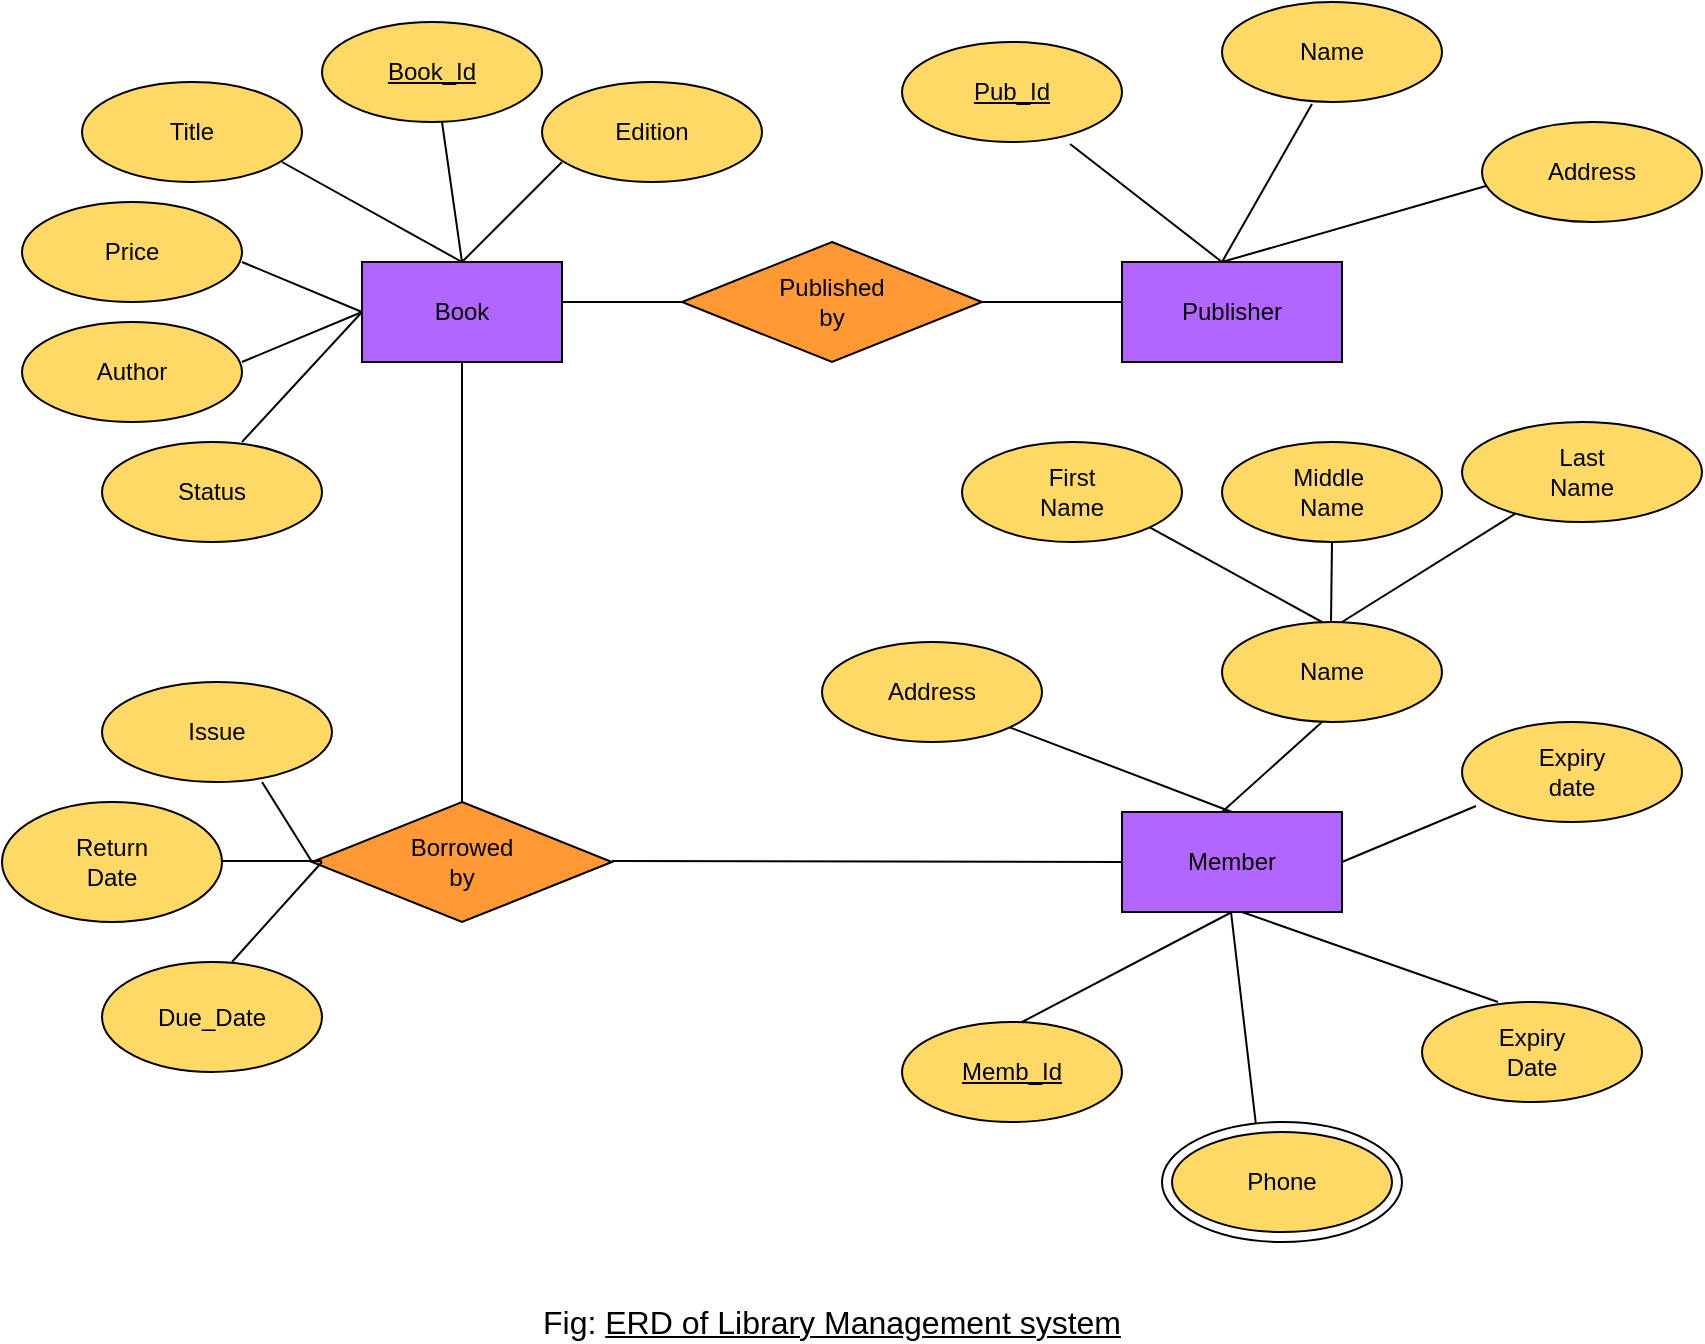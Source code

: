 <mxfile version="15.0.3" type="device"><diagram id="tyQzQTs05ujw5V6lQJfZ" name="Page-1"><mxGraphModel dx="1186" dy="645" grid="1" gridSize="10" guides="1" tooltips="1" connect="1" arrows="1" fold="1" page="1" pageScale="1" pageWidth="850" pageHeight="1100" math="0" shadow="0"><root><mxCell id="0"/><mxCell id="1" parent="0"/><mxCell id="Uk1V59qQ7F-VYd2d5Njh-1" value="Title" style="ellipse;whiteSpace=wrap;html=1;fillColor=#FFD966;" parent="1" vertex="1"><mxGeometry x="40" y="50" width="110" height="50" as="geometry"/></mxCell><mxCell id="Uk1V59qQ7F-VYd2d5Njh-2" value="Book" style="rounded=0;whiteSpace=wrap;html=1;fillColor=#B266FF;" parent="1" vertex="1"><mxGeometry x="180" y="140" width="100" height="50" as="geometry"/></mxCell><mxCell id="Uk1V59qQ7F-VYd2d5Njh-3" value="&lt;u&gt;Book_Id&lt;/u&gt;" style="ellipse;whiteSpace=wrap;html=1;fillColor=#FFD966;" parent="1" vertex="1"><mxGeometry x="160" y="20" width="110" height="50" as="geometry"/></mxCell><mxCell id="Uk1V59qQ7F-VYd2d5Njh-4" value="Edition" style="ellipse;whiteSpace=wrap;html=1;fillColor=#FFD966;" parent="1" vertex="1"><mxGeometry x="270" y="50" width="110" height="50" as="geometry"/></mxCell><mxCell id="Uk1V59qQ7F-VYd2d5Njh-5" value="Price" style="ellipse;whiteSpace=wrap;html=1;fillColor=#FFD966;" parent="1" vertex="1"><mxGeometry x="10" y="110" width="110" height="50" as="geometry"/></mxCell><mxCell id="Uk1V59qQ7F-VYd2d5Njh-6" value="Author" style="ellipse;whiteSpace=wrap;html=1;fillColor=#FFD966;" parent="1" vertex="1"><mxGeometry x="10" y="170" width="110" height="50" as="geometry"/></mxCell><mxCell id="Uk1V59qQ7F-VYd2d5Njh-7" value="Status" style="ellipse;whiteSpace=wrap;html=1;fillColor=#FFD966;" parent="1" vertex="1"><mxGeometry x="50" y="230" width="110" height="50" as="geometry"/></mxCell><mxCell id="Uk1V59qQ7F-VYd2d5Njh-9" value="Publisher" style="rounded=0;whiteSpace=wrap;html=1;fillColor=#B266FF;" parent="1" vertex="1"><mxGeometry x="560" y="140" width="110" height="50" as="geometry"/></mxCell><mxCell id="Uk1V59qQ7F-VYd2d5Njh-10" value="&lt;u&gt;Pub_Id&lt;/u&gt;" style="ellipse;whiteSpace=wrap;html=1;fillColor=#FFD966;" parent="1" vertex="1"><mxGeometry x="450" y="30" width="110" height="50" as="geometry"/></mxCell><mxCell id="Uk1V59qQ7F-VYd2d5Njh-11" value="Name" style="ellipse;whiteSpace=wrap;html=1;fillColor=#FFD966;" parent="1" vertex="1"><mxGeometry x="610" y="10" width="110" height="50" as="geometry"/></mxCell><mxCell id="Uk1V59qQ7F-VYd2d5Njh-12" value="Address" style="ellipse;whiteSpace=wrap;html=1;fillColor=#FFD966;" parent="1" vertex="1"><mxGeometry x="740" y="70" width="110" height="50" as="geometry"/></mxCell><mxCell id="Uk1V59qQ7F-VYd2d5Njh-13" value="" style="endArrow=none;html=1;entryX=0.5;entryY=1;entryDx=0;entryDy=0;" parent="1" target="Uk1V59qQ7F-VYd2d5Njh-2" edge="1"><mxGeometry width="50" height="50" relative="1" as="geometry"><mxPoint x="230" y="410" as="sourcePoint"/><mxPoint x="229.5" y="200" as="targetPoint"/></mxGeometry></mxCell><mxCell id="Uk1V59qQ7F-VYd2d5Njh-14" value="Borrowed&lt;br&gt;by" style="rhombus;whiteSpace=wrap;html=1;fillColor=#FF9933;" parent="1" vertex="1"><mxGeometry x="155" y="410" width="150" height="60" as="geometry"/></mxCell><mxCell id="Uk1V59qQ7F-VYd2d5Njh-15" value="Published&lt;br&gt;by" style="rhombus;whiteSpace=wrap;html=1;fillColor=#FF9933;" parent="1" vertex="1"><mxGeometry x="340" y="130" width="150" height="60" as="geometry"/></mxCell><mxCell id="Uk1V59qQ7F-VYd2d5Njh-16" value="" style="endArrow=none;html=1;" parent="1" edge="1"><mxGeometry width="50" height="50" relative="1" as="geometry"><mxPoint x="305" y="439.5" as="sourcePoint"/><mxPoint x="560" y="440" as="targetPoint"/></mxGeometry></mxCell><mxCell id="Uk1V59qQ7F-VYd2d5Njh-17" value="Member" style="rounded=0;whiteSpace=wrap;html=1;fillColor=#B266FF;" parent="1" vertex="1"><mxGeometry x="560" y="415" width="110" height="50" as="geometry"/></mxCell><mxCell id="Uk1V59qQ7F-VYd2d5Njh-18" value="Address" style="ellipse;whiteSpace=wrap;html=1;fillColor=#FFD966;" parent="1" vertex="1"><mxGeometry x="410" y="330" width="110" height="50" as="geometry"/></mxCell><mxCell id="Uk1V59qQ7F-VYd2d5Njh-19" value="First&lt;br&gt;Name" style="ellipse;whiteSpace=wrap;html=1;fillColor=#FFD966;" parent="1" vertex="1"><mxGeometry x="480" y="230" width="110" height="50" as="geometry"/></mxCell><mxCell id="Uk1V59qQ7F-VYd2d5Njh-20" value="Name" style="ellipse;whiteSpace=wrap;html=1;fillColor=#FFD966;" parent="1" vertex="1"><mxGeometry x="610" y="320" width="110" height="50" as="geometry"/></mxCell><mxCell id="Uk1V59qQ7F-VYd2d5Njh-21" value="Middle&amp;nbsp;&lt;br&gt;Name" style="ellipse;whiteSpace=wrap;html=1;fillColor=#FFD966;" parent="1" vertex="1"><mxGeometry x="610" y="230" width="110" height="50" as="geometry"/></mxCell><mxCell id="Uk1V59qQ7F-VYd2d5Njh-23" value="Last&lt;br&gt;Name" style="ellipse;whiteSpace=wrap;html=1;fillColor=#FFD966;" parent="1" vertex="1"><mxGeometry x="730" y="220" width="120" height="50" as="geometry"/></mxCell><mxCell id="Uk1V59qQ7F-VYd2d5Njh-24" value="Expiry&lt;br&gt;date" style="ellipse;whiteSpace=wrap;html=1;fillColor=#FFD966;" parent="1" vertex="1"><mxGeometry x="730" y="370" width="110" height="50" as="geometry"/></mxCell><mxCell id="Uk1V59qQ7F-VYd2d5Njh-25" value="&lt;u&gt;Memb_Id&lt;/u&gt;" style="ellipse;whiteSpace=wrap;html=1;fillColor=#FFD966;" parent="1" vertex="1"><mxGeometry x="450" y="520" width="110" height="50" as="geometry"/></mxCell><mxCell id="Uk1V59qQ7F-VYd2d5Njh-26" value="Expiry&lt;br&gt;Date" style="ellipse;whiteSpace=wrap;html=1;fillColor=#FFD966;" parent="1" vertex="1"><mxGeometry x="710" y="510" width="110" height="50" as="geometry"/></mxCell><mxCell id="Uk1V59qQ7F-VYd2d5Njh-30" value="" style="endArrow=none;html=1;" parent="1" edge="1"><mxGeometry width="50" height="50" relative="1" as="geometry"><mxPoint x="280" y="160" as="sourcePoint"/><mxPoint x="340" y="160" as="targetPoint"/></mxGeometry></mxCell><mxCell id="Uk1V59qQ7F-VYd2d5Njh-31" value="" style="endArrow=none;html=1;entryX=0;entryY=0.4;entryDx=0;entryDy=0;entryPerimeter=0;" parent="1" target="Uk1V59qQ7F-VYd2d5Njh-9" edge="1"><mxGeometry width="50" height="50" relative="1" as="geometry"><mxPoint x="490" y="160" as="sourcePoint"/><mxPoint x="550" y="160" as="targetPoint"/><Array as="points"/></mxGeometry></mxCell><mxCell id="Uk1V59qQ7F-VYd2d5Njh-32" value="Issue" style="ellipse;whiteSpace=wrap;html=1;fillColor=#FFD966;" parent="1" vertex="1"><mxGeometry x="50" y="350" width="115" height="50" as="geometry"/></mxCell><mxCell id="Uk1V59qQ7F-VYd2d5Njh-33" value="Return&lt;br&gt;Date" style="ellipse;whiteSpace=wrap;html=1;fillColor=#FFD966;" parent="1" vertex="1"><mxGeometry y="410" width="110" height="60" as="geometry"/></mxCell><mxCell id="Uk1V59qQ7F-VYd2d5Njh-34" value="Due_Date" style="ellipse;whiteSpace=wrap;html=1;fillColor=#FFD966;" parent="1" vertex="1"><mxGeometry x="50" y="490" width="110" height="55" as="geometry"/></mxCell><mxCell id="Uk1V59qQ7F-VYd2d5Njh-35" value="" style="endArrow=none;html=1;entryX=0;entryY=0.5;entryDx=0;entryDy=0;" parent="1" target="Uk1V59qQ7F-VYd2d5Njh-2" edge="1"><mxGeometry width="50" height="50" relative="1" as="geometry"><mxPoint x="120" y="230" as="sourcePoint"/><mxPoint x="170" y="180" as="targetPoint"/></mxGeometry></mxCell><mxCell id="Uk1V59qQ7F-VYd2d5Njh-36" value="" style="endArrow=none;html=1;entryX=0;entryY=0.5;entryDx=0;entryDy=0;" parent="1" target="Uk1V59qQ7F-VYd2d5Njh-2" edge="1"><mxGeometry width="50" height="50" relative="1" as="geometry"><mxPoint x="120" y="190" as="sourcePoint"/><mxPoint x="180" y="150" as="targetPoint"/></mxGeometry></mxCell><mxCell id="Uk1V59qQ7F-VYd2d5Njh-37" value="" style="endArrow=none;html=1;entryX=0;entryY=0.5;entryDx=0;entryDy=0;" parent="1" target="Uk1V59qQ7F-VYd2d5Njh-2" edge="1"><mxGeometry width="50" height="50" relative="1" as="geometry"><mxPoint x="120" y="140" as="sourcePoint"/><mxPoint x="175" y="160" as="targetPoint"/></mxGeometry></mxCell><mxCell id="Uk1V59qQ7F-VYd2d5Njh-38" value="" style="endArrow=none;html=1;entryX=0.5;entryY=0;entryDx=0;entryDy=0;" parent="1" target="Uk1V59qQ7F-VYd2d5Njh-2" edge="1"><mxGeometry width="50" height="50" relative="1" as="geometry"><mxPoint x="140" y="90" as="sourcePoint"/><mxPoint x="200" y="140" as="targetPoint"/></mxGeometry></mxCell><mxCell id="Uk1V59qQ7F-VYd2d5Njh-39" value="" style="endArrow=none;html=1;" parent="1" edge="1"><mxGeometry width="50" height="50" relative="1" as="geometry"><mxPoint x="230" y="140" as="sourcePoint"/><mxPoint x="220" y="70" as="targetPoint"/></mxGeometry></mxCell><mxCell id="Uk1V59qQ7F-VYd2d5Njh-40" value="" style="endArrow=none;html=1;" parent="1" edge="1"><mxGeometry width="50" height="50" relative="1" as="geometry"><mxPoint x="230" y="140" as="sourcePoint"/><mxPoint x="280" y="90" as="targetPoint"/></mxGeometry></mxCell><mxCell id="Uk1V59qQ7F-VYd2d5Njh-41" value="" style="endArrow=none;html=1;entryX=0.764;entryY=1.02;entryDx=0;entryDy=0;entryPerimeter=0;" parent="1" target="Uk1V59qQ7F-VYd2d5Njh-10" edge="1"><mxGeometry width="50" height="50" relative="1" as="geometry"><mxPoint x="610" y="140" as="sourcePoint"/><mxPoint x="590" y="70" as="targetPoint"/></mxGeometry></mxCell><mxCell id="Uk1V59qQ7F-VYd2d5Njh-42" value="" style="endArrow=none;html=1;entryX=0.409;entryY=1.02;entryDx=0;entryDy=0;entryPerimeter=0;" parent="1" target="Uk1V59qQ7F-VYd2d5Njh-11" edge="1"><mxGeometry width="50" height="50" relative="1" as="geometry"><mxPoint x="610" y="140" as="sourcePoint"/><mxPoint x="660" y="90" as="targetPoint"/></mxGeometry></mxCell><mxCell id="Uk1V59qQ7F-VYd2d5Njh-43" value="" style="endArrow=none;html=1;entryX=0.018;entryY=0.64;entryDx=0;entryDy=0;entryPerimeter=0;" parent="1" target="Uk1V59qQ7F-VYd2d5Njh-12" edge="1"><mxGeometry width="50" height="50" relative="1" as="geometry"><mxPoint x="610" y="140" as="sourcePoint"/><mxPoint x="690" y="100" as="targetPoint"/></mxGeometry></mxCell><mxCell id="Uk1V59qQ7F-VYd2d5Njh-44" value="" style="endArrow=none;html=1;entryX=1;entryY=1;entryDx=0;entryDy=0;exitX=0.5;exitY=0;exitDx=0;exitDy=0;" parent="1" source="Uk1V59qQ7F-VYd2d5Njh-17" target="Uk1V59qQ7F-VYd2d5Njh-18" edge="1"><mxGeometry width="50" height="50" relative="1" as="geometry"><mxPoint x="610" y="410" as="sourcePoint"/><mxPoint x="570" y="380" as="targetPoint"/></mxGeometry></mxCell><mxCell id="Uk1V59qQ7F-VYd2d5Njh-46" value="" style="endArrow=none;html=1;" parent="1" edge="1"><mxGeometry width="50" height="50" relative="1" as="geometry"><mxPoint x="610" y="415" as="sourcePoint"/><mxPoint x="660" y="370" as="targetPoint"/></mxGeometry></mxCell><mxCell id="Uk1V59qQ7F-VYd2d5Njh-51" value="" style="endArrow=none;html=1;entryX=0.064;entryY=0.84;entryDx=0;entryDy=0;entryPerimeter=0;" parent="1" target="Uk1V59qQ7F-VYd2d5Njh-24" edge="1"><mxGeometry width="50" height="50" relative="1" as="geometry"><mxPoint x="670" y="440" as="sourcePoint"/><mxPoint x="720" y="390" as="targetPoint"/></mxGeometry></mxCell><mxCell id="Uk1V59qQ7F-VYd2d5Njh-52" value="" style="endArrow=none;html=1;entryX=0.5;entryY=1;entryDx=0;entryDy=0;" parent="1" target="Uk1V59qQ7F-VYd2d5Njh-21" edge="1"><mxGeometry width="50" height="50" relative="1" as="geometry"><mxPoint x="664.5" y="320" as="sourcePoint"/><mxPoint x="665" y="290" as="targetPoint"/></mxGeometry></mxCell><mxCell id="Uk1V59qQ7F-VYd2d5Njh-53" value="" style="endArrow=none;html=1;exitX=1;exitY=1;exitDx=0;exitDy=0;" parent="1" source="Uk1V59qQ7F-VYd2d5Njh-19" edge="1"><mxGeometry width="50" height="50" relative="1" as="geometry"><mxPoint x="590" y="280" as="sourcePoint"/><mxPoint x="660" y="320" as="targetPoint"/></mxGeometry></mxCell><mxCell id="Uk1V59qQ7F-VYd2d5Njh-54" value="" style="endArrow=none;html=1;" parent="1" target="Uk1V59qQ7F-VYd2d5Njh-23" edge="1"><mxGeometry width="50" height="50" relative="1" as="geometry"><mxPoint x="670" y="320" as="sourcePoint"/><mxPoint x="720" y="270" as="targetPoint"/></mxGeometry></mxCell><mxCell id="Uk1V59qQ7F-VYd2d5Njh-55" value="" style="endArrow=none;html=1;entryX=0.5;entryY=1;entryDx=0;entryDy=0;" parent="1" target="Uk1V59qQ7F-VYd2d5Njh-17" edge="1"><mxGeometry width="50" height="50" relative="1" as="geometry"><mxPoint x="510" y="520" as="sourcePoint"/><mxPoint x="560" y="470" as="targetPoint"/></mxGeometry></mxCell><mxCell id="Uk1V59qQ7F-VYd2d5Njh-56" value="" style="endArrow=none;html=1;startArrow=none;exitX=0.392;exitY=0.033;exitDx=0;exitDy=0;exitPerimeter=0;" parent="1" source="YibXqD34sGxyq8ml8Q_8-3" edge="1"><mxGeometry width="50" height="50" relative="1" as="geometry"><mxPoint x="620" y="560" as="sourcePoint"/><mxPoint x="614.5" y="465" as="targetPoint"/></mxGeometry></mxCell><mxCell id="Uk1V59qQ7F-VYd2d5Njh-57" value="" style="endArrow=none;html=1;exitX=0.345;exitY=0;exitDx=0;exitDy=0;exitPerimeter=0;" parent="1" source="Uk1V59qQ7F-VYd2d5Njh-26" edge="1"><mxGeometry width="50" height="50" relative="1" as="geometry"><mxPoint x="680" y="535" as="sourcePoint"/><mxPoint x="620" y="465" as="targetPoint"/></mxGeometry></mxCell><mxCell id="Uk1V59qQ7F-VYd2d5Njh-58" value="" style="endArrow=none;html=1;entryX=0;entryY=0.5;entryDx=0;entryDy=0;" parent="1" target="Uk1V59qQ7F-VYd2d5Njh-14" edge="1"><mxGeometry width="50" height="50" relative="1" as="geometry"><mxPoint x="130" y="400" as="sourcePoint"/><mxPoint x="200" y="420" as="targetPoint"/></mxGeometry></mxCell><mxCell id="Uk1V59qQ7F-VYd2d5Njh-59" value="" style="endArrow=none;html=1;" parent="1" edge="1"><mxGeometry width="50" height="50" relative="1" as="geometry"><mxPoint x="110" y="439.5" as="sourcePoint"/><mxPoint x="160" y="439.5" as="targetPoint"/></mxGeometry></mxCell><mxCell id="Uk1V59qQ7F-VYd2d5Njh-60" value="" style="endArrow=none;html=1;" parent="1" edge="1"><mxGeometry width="50" height="50" relative="1" as="geometry"><mxPoint x="115" y="490" as="sourcePoint"/><mxPoint x="160" y="440" as="targetPoint"/></mxGeometry></mxCell><mxCell id="Uk1V59qQ7F-VYd2d5Njh-61" value="&lt;font size=&quot;3&quot;&gt;Fig: &lt;u&gt;ERD of Library Management system&lt;/u&gt;&lt;/font&gt;" style="text;html=1;strokeColor=none;fillColor=none;align=center;verticalAlign=middle;whiteSpace=wrap;rounded=0;shadow=0;" parent="1" vertex="1"><mxGeometry x="250" y="660" width="330" height="20" as="geometry"/></mxCell><mxCell id="YibXqD34sGxyq8ml8Q_8-3" value="" style="ellipse;whiteSpace=wrap;html=1;" vertex="1" parent="1"><mxGeometry x="580" y="570" width="120" height="60" as="geometry"/></mxCell><mxCell id="Uk1V59qQ7F-VYd2d5Njh-50" value="Phone" style="ellipse;whiteSpace=wrap;html=1;shadow=0;fillColor=#FFD966;" parent="1" vertex="1"><mxGeometry x="585" y="575" width="110" height="50" as="geometry"/></mxCell></root></mxGraphModel></diagram></mxfile>